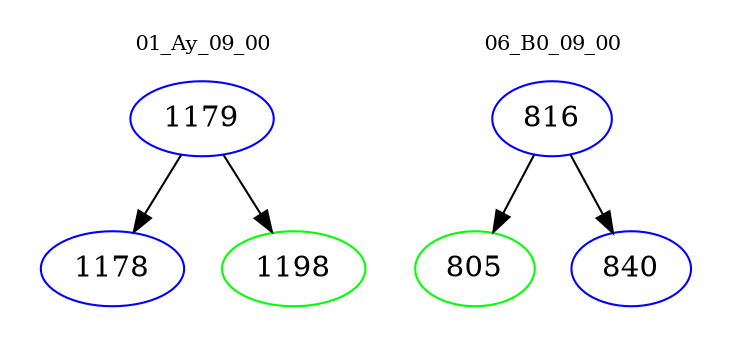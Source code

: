 digraph{
subgraph cluster_0 {
color = white
label = "01_Ay_09_00";
fontsize=10;
T0_1179 [label="1179", color="blue"]
T0_1179 -> T0_1178 [color="black"]
T0_1178 [label="1178", color="blue"]
T0_1179 -> T0_1198 [color="black"]
T0_1198 [label="1198", color="green"]
}
subgraph cluster_1 {
color = white
label = "06_B0_09_00";
fontsize=10;
T1_816 [label="816", color="blue"]
T1_816 -> T1_805 [color="black"]
T1_805 [label="805", color="green"]
T1_816 -> T1_840 [color="black"]
T1_840 [label="840", color="blue"]
}
}
